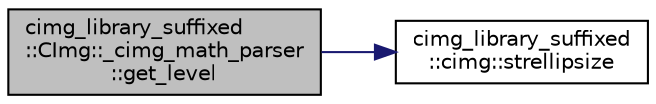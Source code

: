 digraph "cimg_library_suffixed::CImg::_cimg_math_parser::get_level"
{
  edge [fontname="Helvetica",fontsize="10",labelfontname="Helvetica",labelfontsize="10"];
  node [fontname="Helvetica",fontsize="10",shape=record];
  rankdir="LR";
  Node165 [label="cimg_library_suffixed\l::CImg::_cimg_math_parser\l::get_level",height=0.2,width=0.4,color="black", fillcolor="grey75", style="filled", fontcolor="black"];
  Node165 -> Node166 [color="midnightblue",fontsize="10",style="solid",fontname="Helvetica"];
  Node166 [label="cimg_library_suffixed\l::cimg::strellipsize",height=0.2,width=0.4,color="black", fillcolor="white", style="filled",URL="$namespacecimg__library__suffixed_1_1cimg.html#a69a3a1bbdf0f62474211ea5a398f9e72",tooltip="Ellipsize a string. "];
}
